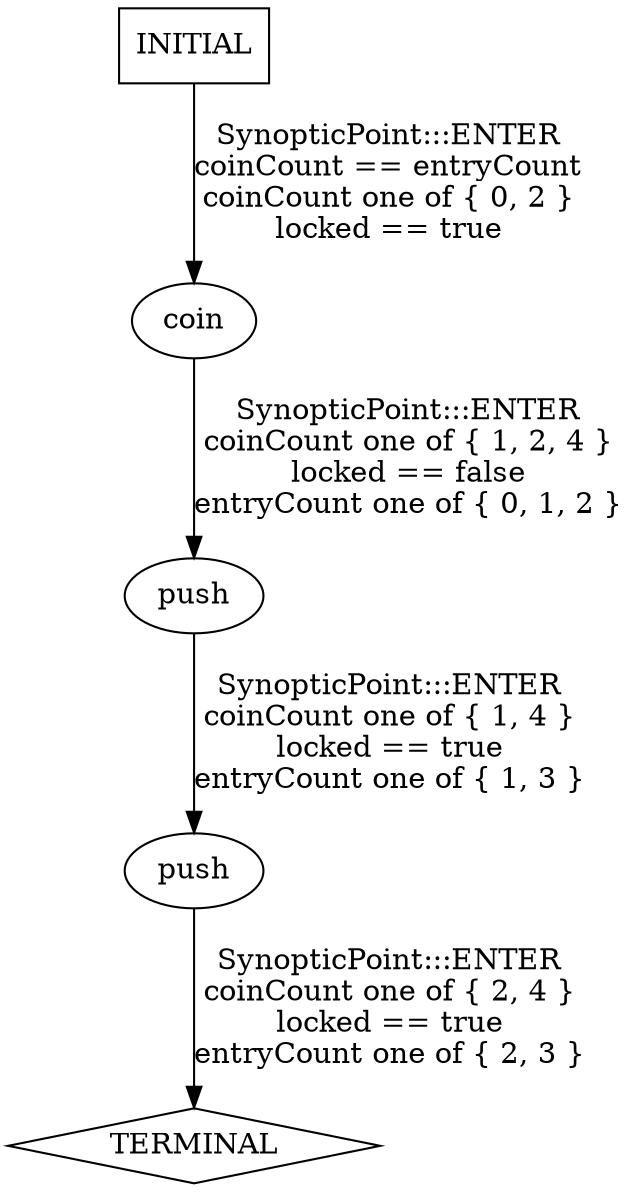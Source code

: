 digraph G {
  0 [label="coin"];
  1 [label="push"];
  2 [label="push"];
  3 [label="TERMINAL",shape=diamond];
  4 [label="INITIAL",shape=box];
0->1 [label="SynopticPoint:::ENTER\ncoinCount one of { 1, 2, 4 }\nlocked == false\nentryCount one of { 0, 1, 2 }\n"];
1->2 [label="SynopticPoint:::ENTER\ncoinCount one of { 1, 4 }\nlocked == true\nentryCount one of { 1, 3 }\n"];
2->3 [label="SynopticPoint:::ENTER\ncoinCount one of { 2, 4 }\nlocked == true\nentryCount one of { 2, 3 }\n"];
4->0 [label="SynopticPoint:::ENTER\ncoinCount == entryCount\ncoinCount one of { 0, 2 }\nlocked == true\n"];
}
